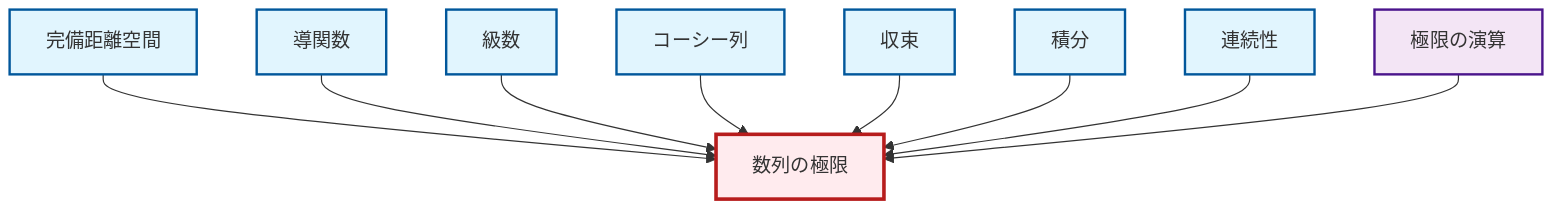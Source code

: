 graph TD
    classDef definition fill:#e1f5fe,stroke:#01579b,stroke-width:2px
    classDef theorem fill:#f3e5f5,stroke:#4a148c,stroke-width:2px
    classDef axiom fill:#fff3e0,stroke:#e65100,stroke-width:2px
    classDef example fill:#e8f5e9,stroke:#1b5e20,stroke-width:2px
    classDef current fill:#ffebee,stroke:#b71c1c,stroke-width:3px
    def-cauchy-sequence["コーシー列"]:::definition
    def-convergence["収束"]:::definition
    def-continuity["連続性"]:::definition
    def-integral["積分"]:::definition
    def-derivative["導関数"]:::definition
    thm-limit-arithmetic["極限の演算"]:::theorem
    def-series["級数"]:::definition
    def-complete-metric-space["完備距離空間"]:::definition
    def-limit["数列の極限"]:::definition
    def-complete-metric-space --> def-limit
    def-derivative --> def-limit
    def-series --> def-limit
    def-cauchy-sequence --> def-limit
    def-convergence --> def-limit
    def-integral --> def-limit
    def-continuity --> def-limit
    thm-limit-arithmetic --> def-limit
    class def-limit current